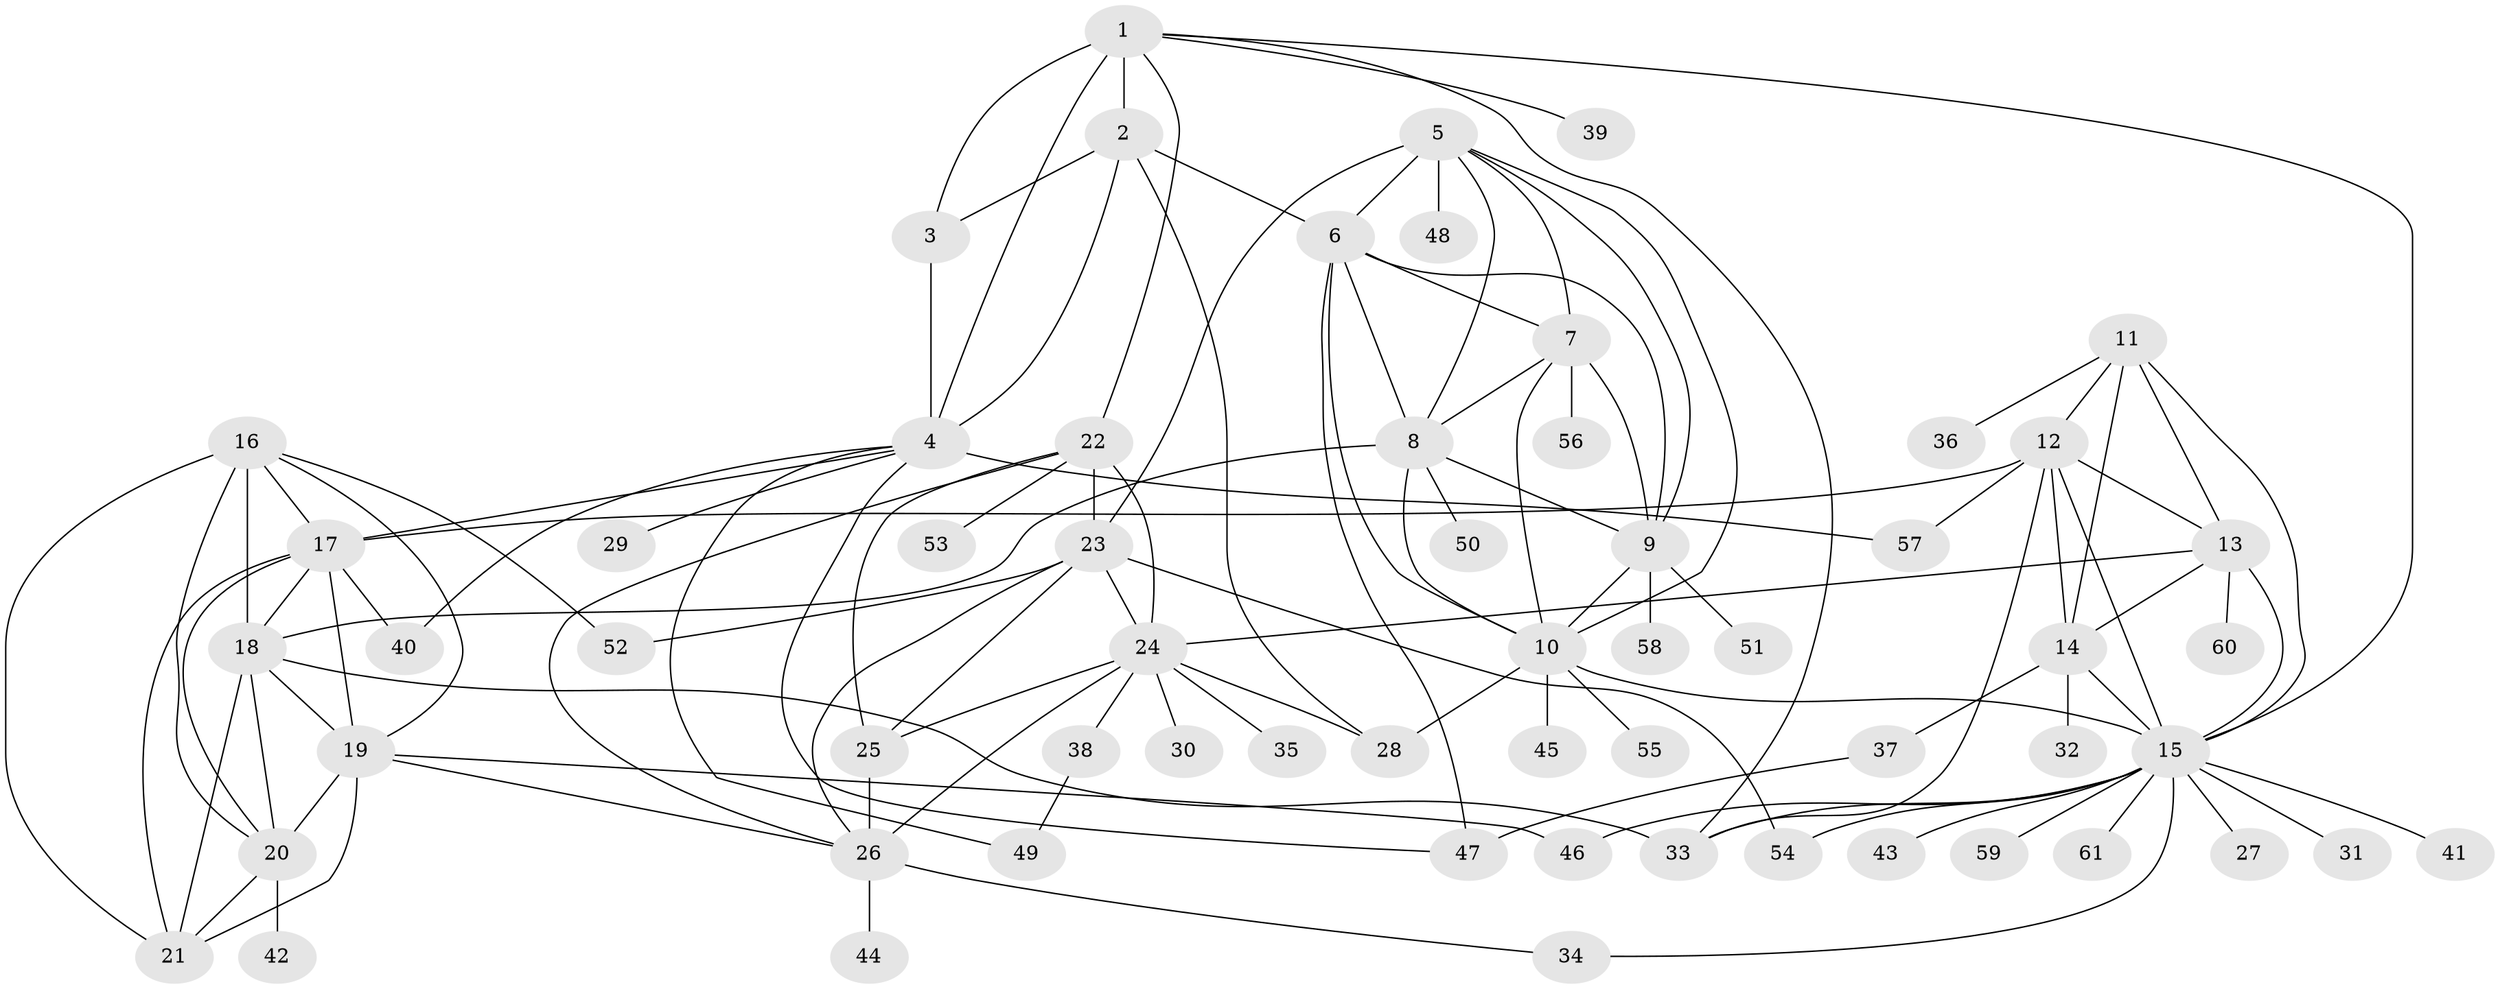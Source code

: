 // original degree distribution, {6: 0.04132231404958678, 11: 0.024793388429752067, 7: 0.01652892561983471, 12: 0.008264462809917356, 9: 0.049586776859504134, 10: 0.04132231404958678, 8: 0.049586776859504134, 5: 0.008264462809917356, 18: 0.008264462809917356, 1: 0.5454545454545454, 2: 0.17355371900826447, 3: 0.03305785123966942}
// Generated by graph-tools (version 1.1) at 2025/37/03/09/25 02:37:44]
// undirected, 61 vertices, 115 edges
graph export_dot {
graph [start="1"]
  node [color=gray90,style=filled];
  1;
  2;
  3;
  4;
  5;
  6;
  7;
  8;
  9;
  10;
  11;
  12;
  13;
  14;
  15;
  16;
  17;
  18;
  19;
  20;
  21;
  22;
  23;
  24;
  25;
  26;
  27;
  28;
  29;
  30;
  31;
  32;
  33;
  34;
  35;
  36;
  37;
  38;
  39;
  40;
  41;
  42;
  43;
  44;
  45;
  46;
  47;
  48;
  49;
  50;
  51;
  52;
  53;
  54;
  55;
  56;
  57;
  58;
  59;
  60;
  61;
  1 -- 2 [weight=3.0];
  1 -- 3 [weight=4.0];
  1 -- 4 [weight=3.0];
  1 -- 15 [weight=1.0];
  1 -- 22 [weight=1.0];
  1 -- 33 [weight=1.0];
  1 -- 39 [weight=5.0];
  2 -- 3 [weight=1.0];
  2 -- 4 [weight=1.0];
  2 -- 6 [weight=2.0];
  2 -- 28 [weight=3.0];
  3 -- 4 [weight=1.0];
  4 -- 17 [weight=1.0];
  4 -- 29 [weight=1.0];
  4 -- 40 [weight=1.0];
  4 -- 47 [weight=1.0];
  4 -- 49 [weight=1.0];
  4 -- 57 [weight=1.0];
  5 -- 6 [weight=1.0];
  5 -- 7 [weight=1.0];
  5 -- 8 [weight=1.0];
  5 -- 9 [weight=1.0];
  5 -- 10 [weight=1.0];
  5 -- 23 [weight=1.0];
  5 -- 48 [weight=2.0];
  6 -- 7 [weight=1.0];
  6 -- 8 [weight=1.0];
  6 -- 9 [weight=1.0];
  6 -- 10 [weight=1.0];
  6 -- 47 [weight=2.0];
  7 -- 8 [weight=1.0];
  7 -- 9 [weight=1.0];
  7 -- 10 [weight=1.0];
  7 -- 56 [weight=2.0];
  8 -- 9 [weight=1.0];
  8 -- 10 [weight=1.0];
  8 -- 18 [weight=1.0];
  8 -- 50 [weight=1.0];
  9 -- 10 [weight=1.0];
  9 -- 51 [weight=1.0];
  9 -- 58 [weight=1.0];
  10 -- 15 [weight=1.0];
  10 -- 28 [weight=1.0];
  10 -- 45 [weight=1.0];
  10 -- 55 [weight=1.0];
  11 -- 12 [weight=2.0];
  11 -- 13 [weight=2.0];
  11 -- 14 [weight=2.0];
  11 -- 15 [weight=2.0];
  11 -- 36 [weight=1.0];
  12 -- 13 [weight=1.0];
  12 -- 14 [weight=1.0];
  12 -- 15 [weight=1.0];
  12 -- 17 [weight=1.0];
  12 -- 33 [weight=1.0];
  12 -- 57 [weight=1.0];
  13 -- 14 [weight=1.0];
  13 -- 15 [weight=1.0];
  13 -- 24 [weight=1.0];
  13 -- 60 [weight=2.0];
  14 -- 15 [weight=1.0];
  14 -- 32 [weight=2.0];
  14 -- 37 [weight=1.0];
  15 -- 27 [weight=1.0];
  15 -- 31 [weight=1.0];
  15 -- 33 [weight=1.0];
  15 -- 34 [weight=1.0];
  15 -- 41 [weight=1.0];
  15 -- 43 [weight=1.0];
  15 -- 46 [weight=1.0];
  15 -- 54 [weight=1.0];
  15 -- 59 [weight=1.0];
  15 -- 61 [weight=1.0];
  16 -- 17 [weight=1.0];
  16 -- 18 [weight=1.0];
  16 -- 19 [weight=1.0];
  16 -- 20 [weight=2.0];
  16 -- 21 [weight=1.0];
  16 -- 52 [weight=1.0];
  17 -- 18 [weight=1.0];
  17 -- 19 [weight=1.0];
  17 -- 20 [weight=1.0];
  17 -- 21 [weight=1.0];
  17 -- 40 [weight=2.0];
  18 -- 19 [weight=1.0];
  18 -- 20 [weight=1.0];
  18 -- 21 [weight=1.0];
  18 -- 33 [weight=3.0];
  19 -- 20 [weight=1.0];
  19 -- 21 [weight=1.0];
  19 -- 26 [weight=1.0];
  19 -- 46 [weight=1.0];
  20 -- 21 [weight=1.0];
  20 -- 42 [weight=4.0];
  22 -- 23 [weight=1.0];
  22 -- 24 [weight=2.0];
  22 -- 25 [weight=1.0];
  22 -- 26 [weight=1.0];
  22 -- 53 [weight=1.0];
  23 -- 24 [weight=2.0];
  23 -- 25 [weight=1.0];
  23 -- 26 [weight=1.0];
  23 -- 52 [weight=1.0];
  23 -- 54 [weight=2.0];
  24 -- 25 [weight=2.0];
  24 -- 26 [weight=2.0];
  24 -- 28 [weight=1.0];
  24 -- 30 [weight=1.0];
  24 -- 35 [weight=4.0];
  24 -- 38 [weight=1.0];
  25 -- 26 [weight=1.0];
  26 -- 34 [weight=1.0];
  26 -- 44 [weight=1.0];
  37 -- 47 [weight=1.0];
  38 -- 49 [weight=1.0];
}
